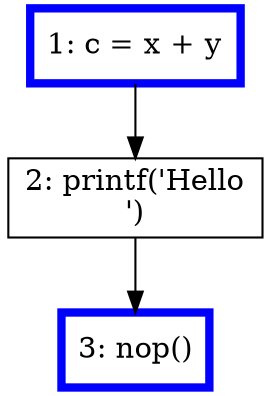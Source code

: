 digraph {
  node [shape=box]
  n1 [label="1: c = x + y", color=blue, penwidth=4];
  n2 [label="2: printf('Hello\n')"];
  n3 [label="3: nop()", color=blue, penwidth=4];

  n1 -> n2 ;
  n2 -> n3 ;
}
